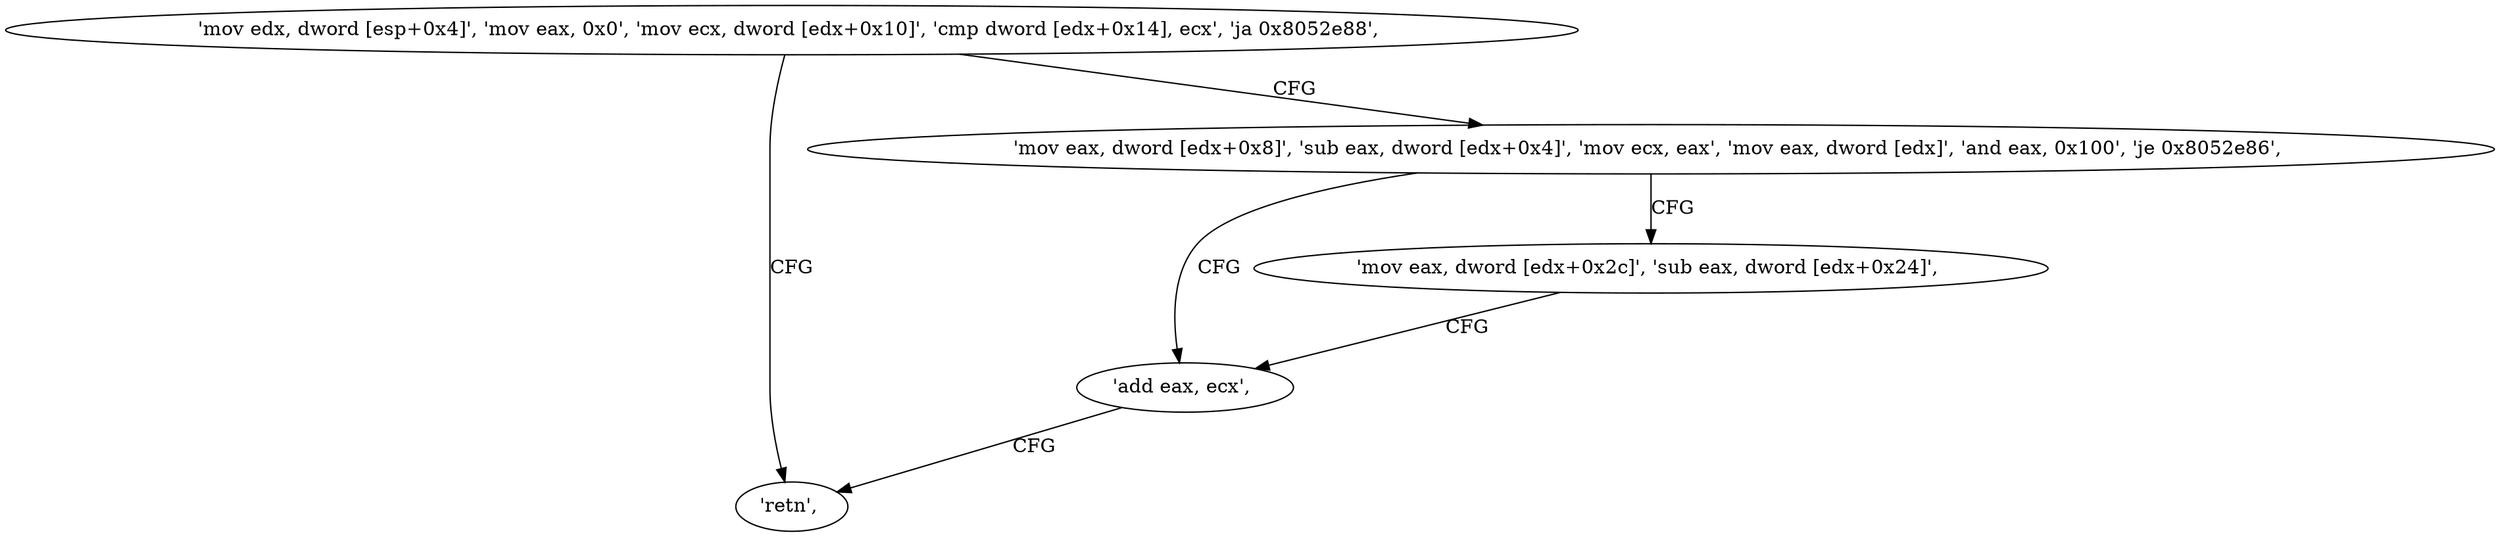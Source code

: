 digraph "func" {
"134557278" [label = "'mov edx, dword [esp+0x4]', 'mov eax, 0x0', 'mov ecx, dword [edx+0x10]', 'cmp dword [edx+0x14], ecx', 'ja 0x8052e88', " ]
"134557320" [label = "'retn', " ]
"134557295" [label = "'mov eax, dword [edx+0x8]', 'sub eax, dword [edx+0x4]', 'mov ecx, eax', 'mov eax, dword [edx]', 'and eax, 0x100', 'je 0x8052e86', " ]
"134557318" [label = "'add eax, ecx', " ]
"134557312" [label = "'mov eax, dword [edx+0x2c]', 'sub eax, dword [edx+0x24]', " ]
"134557278" -> "134557320" [ label = "CFG" ]
"134557278" -> "134557295" [ label = "CFG" ]
"134557295" -> "134557318" [ label = "CFG" ]
"134557295" -> "134557312" [ label = "CFG" ]
"134557318" -> "134557320" [ label = "CFG" ]
"134557312" -> "134557318" [ label = "CFG" ]
}

